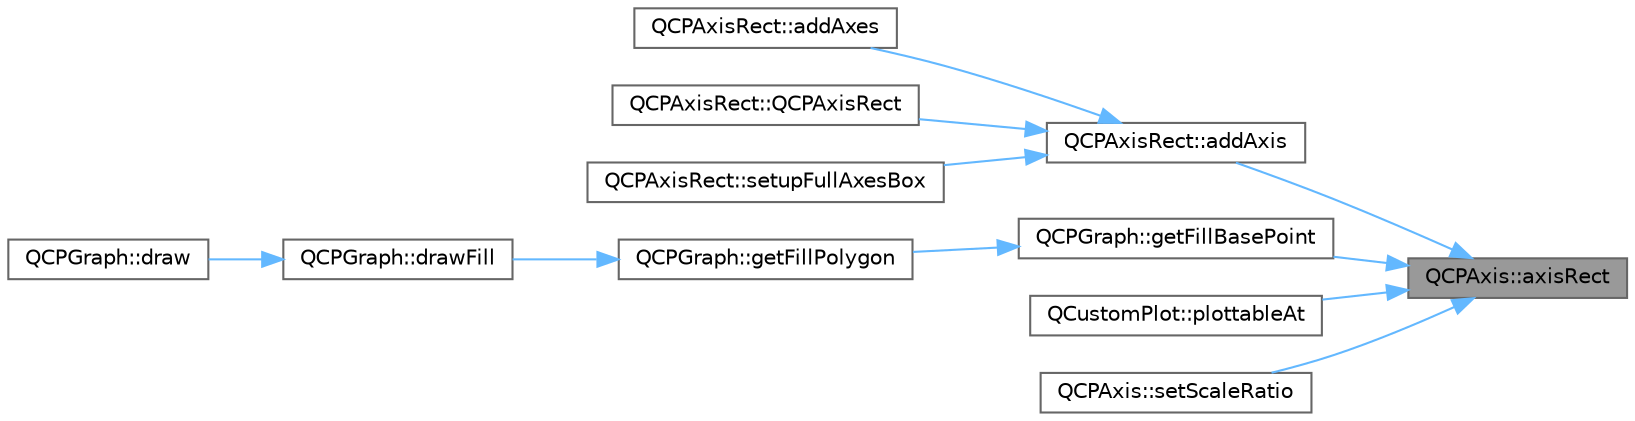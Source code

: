 digraph "QCPAxis::axisRect"
{
 // LATEX_PDF_SIZE
  bgcolor="transparent";
  edge [fontname=Helvetica,fontsize=10,labelfontname=Helvetica,labelfontsize=10];
  node [fontname=Helvetica,fontsize=10,shape=box,height=0.2,width=0.4];
  rankdir="RL";
  Node1 [label="QCPAxis::axisRect",height=0.2,width=0.4,color="gray40", fillcolor="grey60", style="filled", fontcolor="black",tooltip=" "];
  Node1 -> Node2 [dir="back",color="steelblue1",style="solid"];
  Node2 [label="QCPAxisRect::addAxis",height=0.2,width=0.4,color="grey40", fillcolor="white", style="filled",URL="$class_q_c_p_axis_rect.html#a2dc336092ccc57d44a46194c8a23e4f4",tooltip=" "];
  Node2 -> Node3 [dir="back",color="steelblue1",style="solid"];
  Node3 [label="QCPAxisRect::addAxes",height=0.2,width=0.4,color="grey40", fillcolor="white", style="filled",URL="$class_q_c_p_axis_rect.html#a792e1f3d9cb1591fca135bb0de9b81fc",tooltip=" "];
  Node2 -> Node4 [dir="back",color="steelblue1",style="solid"];
  Node4 [label="QCPAxisRect::QCPAxisRect",height=0.2,width=0.4,color="grey40", fillcolor="white", style="filled",URL="$class_q_c_p_axis_rect.html#a60b31dece805462c1b82eea2e69ba042",tooltip=" "];
  Node2 -> Node5 [dir="back",color="steelblue1",style="solid"];
  Node5 [label="QCPAxisRect::setupFullAxesBox",height=0.2,width=0.4,color="grey40", fillcolor="white", style="filled",URL="$class_q_c_p_axis_rect.html#a5fa906175447b14206954f77fc7f1ef4",tooltip=" "];
  Node1 -> Node6 [dir="back",color="steelblue1",style="solid"];
  Node6 [label="QCPGraph::getFillBasePoint",height=0.2,width=0.4,color="grey40", fillcolor="white", style="filled",URL="$class_q_c_p_graph.html#a13f2c756f3114703159c2e604783e208",tooltip=" "];
  Node6 -> Node7 [dir="back",color="steelblue1",style="solid"];
  Node7 [label="QCPGraph::getFillPolygon",height=0.2,width=0.4,color="grey40", fillcolor="white", style="filled",URL="$class_q_c_p_graph.html#af73d5fe97cde966785bfd67201e44391",tooltip=" "];
  Node7 -> Node8 [dir="back",color="steelblue1",style="solid"];
  Node8 [label="QCPGraph::drawFill",height=0.2,width=0.4,color="grey40", fillcolor="white", style="filled",URL="$class_q_c_p_graph.html#a67c5ea573f604efd8bf121a0b7a380d1",tooltip=" "];
  Node8 -> Node9 [dir="back",color="steelblue1",style="solid"];
  Node9 [label="QCPGraph::draw",height=0.2,width=0.4,color="grey40", fillcolor="white", style="filled",URL="$class_q_c_p_graph.html#a2b0849598f06e834b43ce18cd13bcdc3",tooltip=" "];
  Node1 -> Node10 [dir="back",color="steelblue1",style="solid"];
  Node10 [label="QCustomPlot::plottableAt",height=0.2,width=0.4,color="grey40", fillcolor="white", style="filled",URL="$class_q_custom_plot.html#acddbbd8b16dd633f0d94e5a736fbd8cf",tooltip=" "];
  Node1 -> Node11 [dir="back",color="steelblue1",style="solid"];
  Node11 [label="QCPAxis::setScaleRatio",height=0.2,width=0.4,color="grey40", fillcolor="white", style="filled",URL="$class_q_c_p_axis.html#af4bbd446dcaee5a83ac30ce9bcd6e125",tooltip=" "];
}
